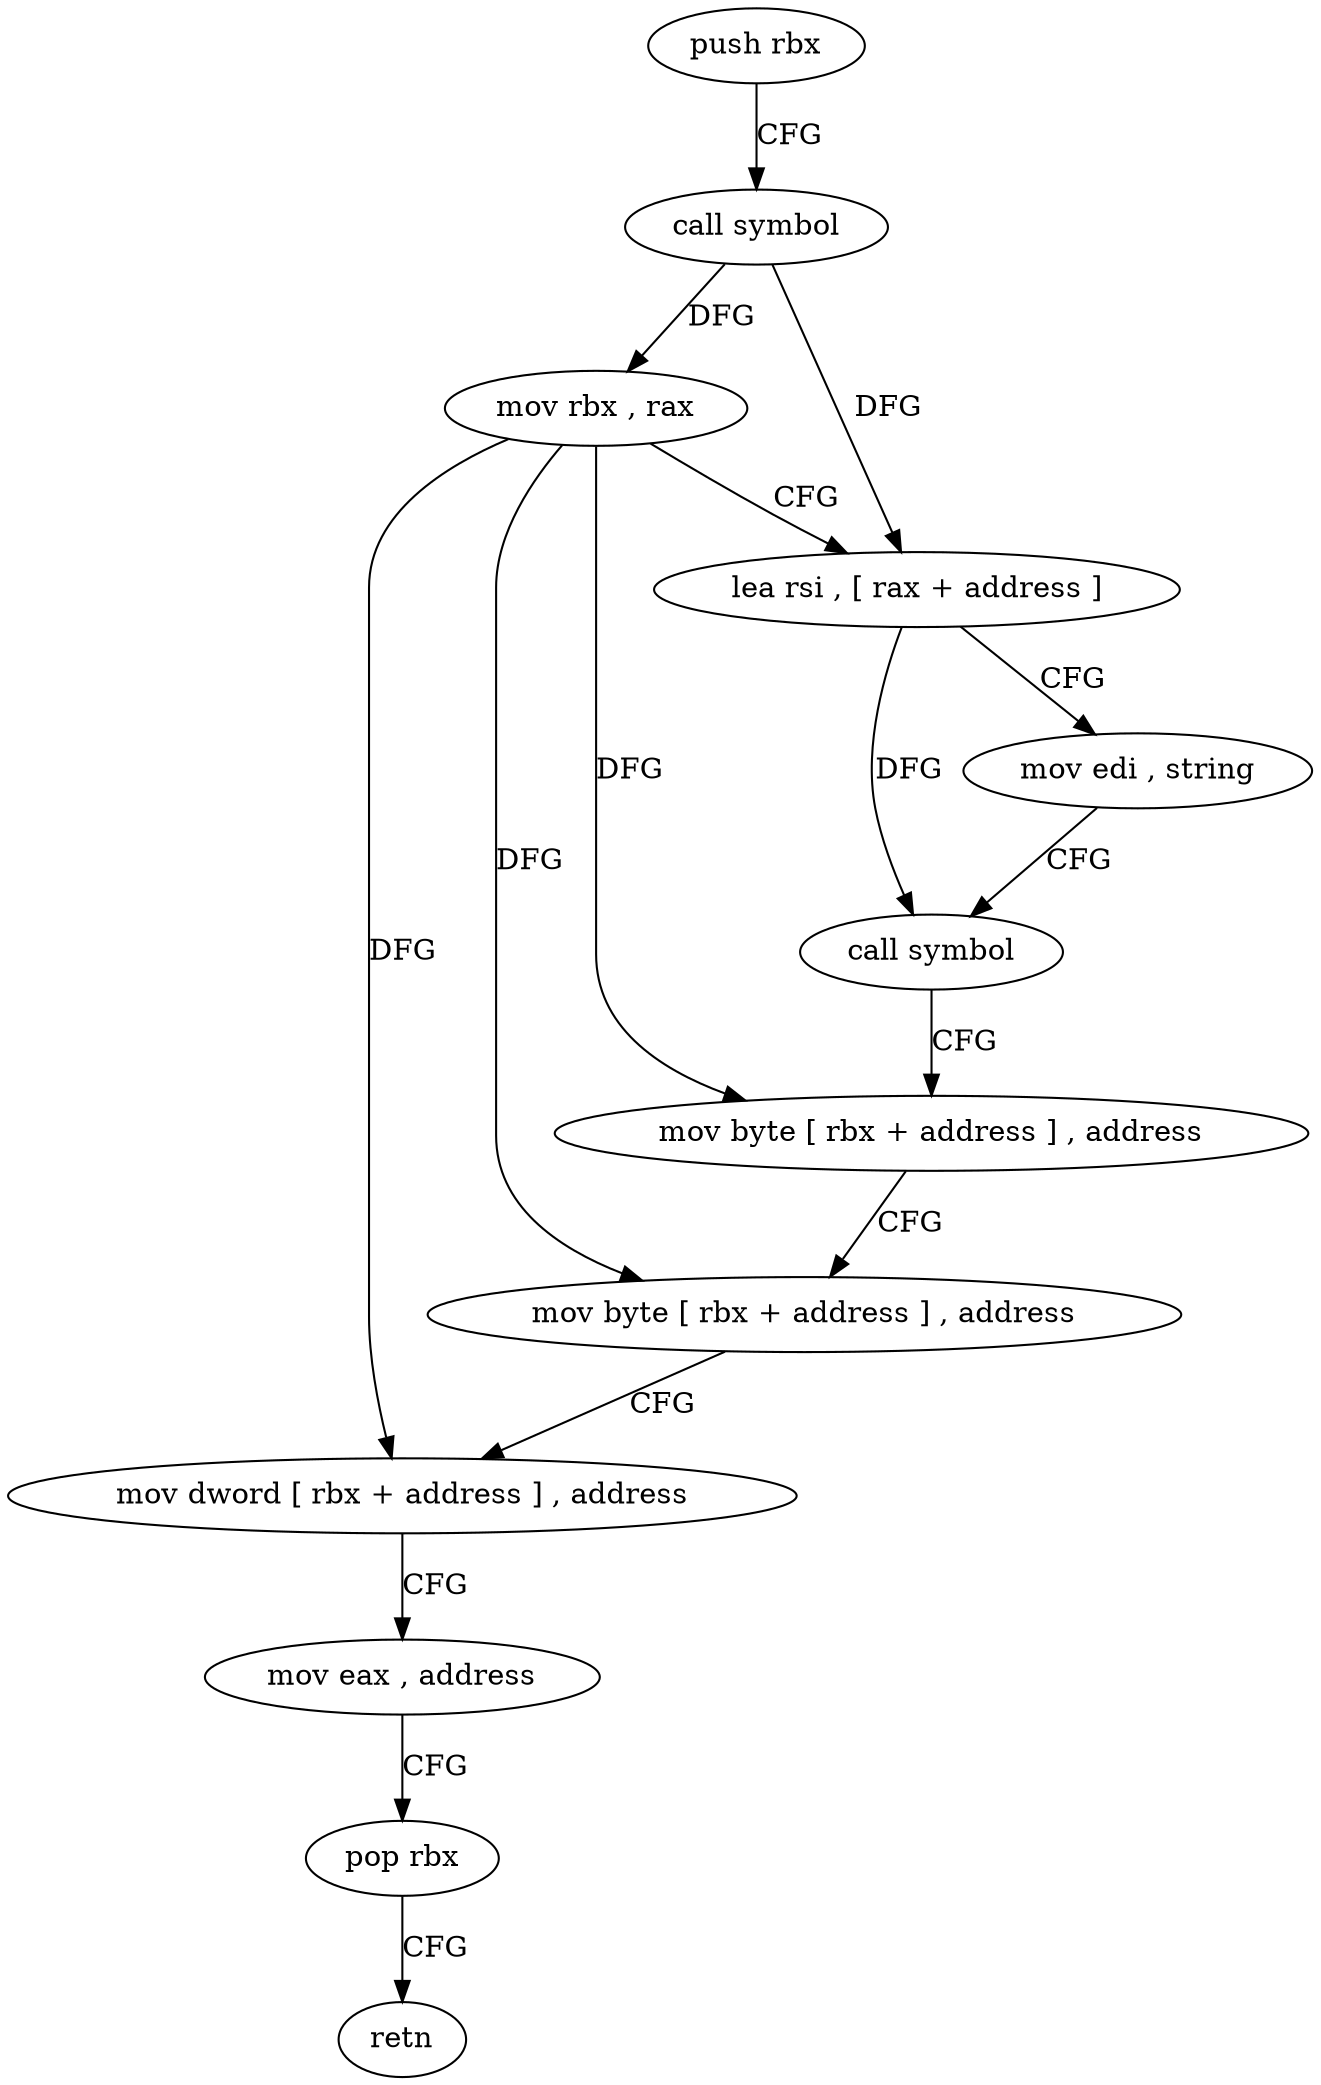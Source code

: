 digraph "func" {
"4253378" [label = "push rbx" ]
"4253379" [label = "call symbol" ]
"4253384" [label = "mov rbx , rax" ]
"4253387" [label = "lea rsi , [ rax + address ]" ]
"4253391" [label = "mov edi , string" ]
"4253396" [label = "call symbol" ]
"4253401" [label = "mov byte [ rbx + address ] , address" ]
"4253405" [label = "mov byte [ rbx + address ] , address" ]
"4253409" [label = "mov dword [ rbx + address ] , address" ]
"4253416" [label = "mov eax , address" ]
"4253421" [label = "pop rbx" ]
"4253422" [label = "retn" ]
"4253378" -> "4253379" [ label = "CFG" ]
"4253379" -> "4253384" [ label = "DFG" ]
"4253379" -> "4253387" [ label = "DFG" ]
"4253384" -> "4253387" [ label = "CFG" ]
"4253384" -> "4253401" [ label = "DFG" ]
"4253384" -> "4253405" [ label = "DFG" ]
"4253384" -> "4253409" [ label = "DFG" ]
"4253387" -> "4253391" [ label = "CFG" ]
"4253387" -> "4253396" [ label = "DFG" ]
"4253391" -> "4253396" [ label = "CFG" ]
"4253396" -> "4253401" [ label = "CFG" ]
"4253401" -> "4253405" [ label = "CFG" ]
"4253405" -> "4253409" [ label = "CFG" ]
"4253409" -> "4253416" [ label = "CFG" ]
"4253416" -> "4253421" [ label = "CFG" ]
"4253421" -> "4253422" [ label = "CFG" ]
}
